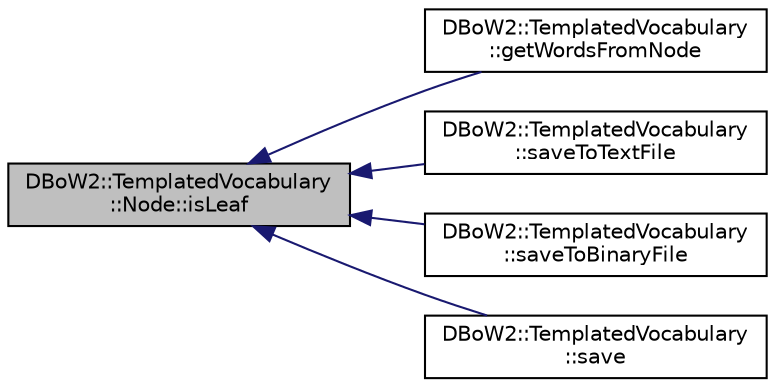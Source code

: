 digraph "DBoW2::TemplatedVocabulary::Node::isLeaf"
{
  edge [fontname="Helvetica",fontsize="10",labelfontname="Helvetica",labelfontsize="10"];
  node [fontname="Helvetica",fontsize="10",shape=record];
  rankdir="LR";
  Node5 [label="DBoW2::TemplatedVocabulary\l::Node::isLeaf",height=0.2,width=0.4,color="black", fillcolor="grey75", style="filled", fontcolor="black"];
  Node5 -> Node6 [dir="back",color="midnightblue",fontsize="10",style="solid",fontname="Helvetica"];
  Node6 [label="DBoW2::TemplatedVocabulary\l::getWordsFromNode",height=0.2,width=0.4,color="black", fillcolor="white", style="filled",URL="$class_d_bo_w2_1_1_templated_vocabulary.html#a809f881020a2b953664b1f528828551e"];
  Node5 -> Node7 [dir="back",color="midnightblue",fontsize="10",style="solid",fontname="Helvetica"];
  Node7 [label="DBoW2::TemplatedVocabulary\l::saveToTextFile",height=0.2,width=0.4,color="black", fillcolor="white", style="filled",URL="$class_d_bo_w2_1_1_templated_vocabulary.html#a1338b014b856d0a17e71010f6488548e"];
  Node5 -> Node8 [dir="back",color="midnightblue",fontsize="10",style="solid",fontname="Helvetica"];
  Node8 [label="DBoW2::TemplatedVocabulary\l::saveToBinaryFile",height=0.2,width=0.4,color="black", fillcolor="white", style="filled",URL="$class_d_bo_w2_1_1_templated_vocabulary.html#a256d9aaeb91b2ca9e626e3bc76359579"];
  Node5 -> Node9 [dir="back",color="midnightblue",fontsize="10",style="solid",fontname="Helvetica"];
  Node9 [label="DBoW2::TemplatedVocabulary\l::save",height=0.2,width=0.4,color="black", fillcolor="white", style="filled",URL="$class_d_bo_w2_1_1_templated_vocabulary.html#a3039529c46f02b795450f4fba2207339"];
}
